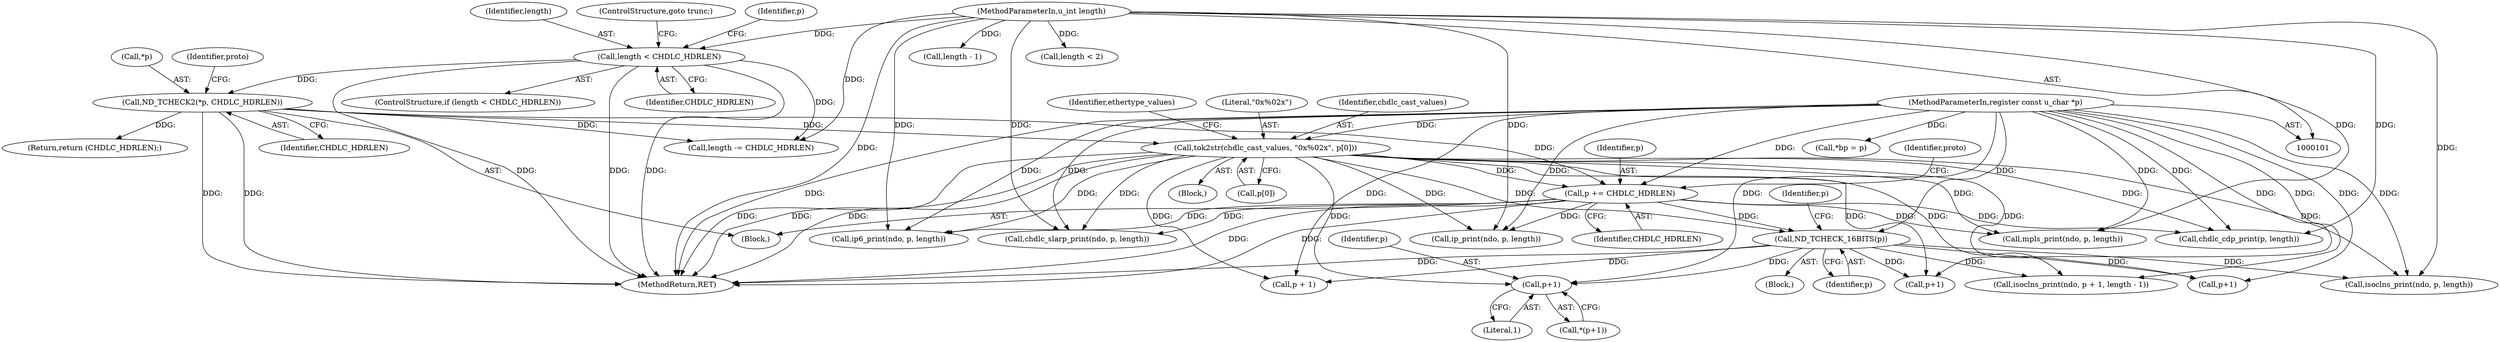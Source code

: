 digraph "0_tcpdump_1dcd10aceabbc03bf571ea32b892c522cbe923de_0@pointer" {
"1000210" [label="(Call,p+1)"];
"1000138" [label="(Call,tok2str(chdlc_cast_values, \"0x%02x\", p[0]))"];
"1000116" [label="(Call,ND_TCHECK2(*p, CHDLC_HDRLEN))"];
"1000112" [label="(Call,length < CHDLC_HDRLEN)"];
"1000104" [label="(MethodParameterIn,u_int length)"];
"1000103" [label="(MethodParameterIn,register const u_char *p)"];
"1000197" [label="(Call,ND_TCHECK_16BITS(p))"];
"1000155" [label="(Call,p += CHDLC_HDRLEN)"];
"1000222" [label="(Call,p + 1)"];
"1000210" [label="(Call,p+1)"];
"1000212" [label="(Literal,1)"];
"1000117" [label="(Call,*p)"];
"1000146" [label="(Identifier,ethertype_values)"];
"1000121" [label="(Identifier,proto)"];
"1000203" [label="(Call,p+1)"];
"1000137" [label="(Block,)"];
"1000211" [label="(Identifier,p)"];
"1000162" [label="(Call,ip_print(ndo, p, length))"];
"1000220" [label="(Call,isoclns_print(ndo, p + 1, length - 1))"];
"1000111" [label="(ControlStructure,if (length < CHDLC_HDRLEN))"];
"1000140" [label="(Literal,\"0x%02x\")"];
"1000168" [label="(Call,ip6_print(ndo, p, length))"];
"1000155" [label="(Call,p += CHDLC_HDRLEN)"];
"1000112" [label="(Call,length < CHDLC_HDRLEN)"];
"1000105" [label="(Block,)"];
"1000108" [label="(Call,*bp = p)"];
"1000113" [label="(Identifier,length)"];
"1000229" [label="(Call,isoclns_print(ndo, p, length))"];
"1000160" [label="(Block,)"];
"1000216" [label="(Call,p+1)"];
"1000115" [label="(ControlStructure,goto trunc;)"];
"1000139" [label="(Identifier,chdlc_cast_values)"];
"1000114" [label="(Identifier,CHDLC_HDRLEN)"];
"1000118" [label="(Identifier,p)"];
"1000119" [label="(Identifier,CHDLC_HDRLEN)"];
"1000209" [label="(Call,*(p+1))"];
"1000103" [label="(MethodParameterIn,register const u_char *p)"];
"1000204" [label="(Identifier,p)"];
"1000159" [label="(Identifier,proto)"];
"1000174" [label="(Call,chdlc_slarp_print(ndo, p, length))"];
"1000116" [label="(Call,ND_TCHECK2(*p, CHDLC_HDRLEN))"];
"1000157" [label="(Identifier,CHDLC_HDRLEN)"];
"1000186" [label="(Call,mpls_print(ndo, p, length))"];
"1000225" [label="(Call,length - 1)"];
"1000247" [label="(Return,return (CHDLC_HDRLEN);)"];
"1000180" [label="(Call,chdlc_cdp_print(p, length))"];
"1000141" [label="(Call,p[0])"];
"1000152" [label="(Call,length -= CHDLC_HDRLEN)"];
"1000104" [label="(MethodParameterIn,u_int length)"];
"1000260" [label="(MethodReturn,RET)"];
"1000198" [label="(Identifier,p)"];
"1000156" [label="(Identifier,p)"];
"1000138" [label="(Call,tok2str(chdlc_cast_values, \"0x%02x\", p[0]))"];
"1000197" [label="(Call,ND_TCHECK_16BITS(p))"];
"1000193" [label="(Call,length < 2)"];
"1000210" -> "1000209"  [label="AST: "];
"1000210" -> "1000212"  [label="CFG: "];
"1000211" -> "1000210"  [label="AST: "];
"1000212" -> "1000210"  [label="AST: "];
"1000209" -> "1000210"  [label="CFG: "];
"1000138" -> "1000210"  [label="DDG: "];
"1000103" -> "1000210"  [label="DDG: "];
"1000197" -> "1000210"  [label="DDG: "];
"1000138" -> "1000137"  [label="AST: "];
"1000138" -> "1000141"  [label="CFG: "];
"1000139" -> "1000138"  [label="AST: "];
"1000140" -> "1000138"  [label="AST: "];
"1000141" -> "1000138"  [label="AST: "];
"1000146" -> "1000138"  [label="CFG: "];
"1000138" -> "1000260"  [label="DDG: "];
"1000138" -> "1000260"  [label="DDG: "];
"1000138" -> "1000260"  [label="DDG: "];
"1000116" -> "1000138"  [label="DDG: "];
"1000103" -> "1000138"  [label="DDG: "];
"1000138" -> "1000155"  [label="DDG: "];
"1000138" -> "1000162"  [label="DDG: "];
"1000138" -> "1000168"  [label="DDG: "];
"1000138" -> "1000174"  [label="DDG: "];
"1000138" -> "1000180"  [label="DDG: "];
"1000138" -> "1000186"  [label="DDG: "];
"1000138" -> "1000197"  [label="DDG: "];
"1000138" -> "1000203"  [label="DDG: "];
"1000138" -> "1000216"  [label="DDG: "];
"1000138" -> "1000220"  [label="DDG: "];
"1000138" -> "1000222"  [label="DDG: "];
"1000138" -> "1000229"  [label="DDG: "];
"1000116" -> "1000105"  [label="AST: "];
"1000116" -> "1000119"  [label="CFG: "];
"1000117" -> "1000116"  [label="AST: "];
"1000119" -> "1000116"  [label="AST: "];
"1000121" -> "1000116"  [label="CFG: "];
"1000116" -> "1000260"  [label="DDG: "];
"1000116" -> "1000260"  [label="DDG: "];
"1000112" -> "1000116"  [label="DDG: "];
"1000116" -> "1000152"  [label="DDG: "];
"1000116" -> "1000155"  [label="DDG: "];
"1000116" -> "1000247"  [label="DDG: "];
"1000112" -> "1000111"  [label="AST: "];
"1000112" -> "1000114"  [label="CFG: "];
"1000113" -> "1000112"  [label="AST: "];
"1000114" -> "1000112"  [label="AST: "];
"1000115" -> "1000112"  [label="CFG: "];
"1000118" -> "1000112"  [label="CFG: "];
"1000112" -> "1000260"  [label="DDG: "];
"1000112" -> "1000260"  [label="DDG: "];
"1000112" -> "1000260"  [label="DDG: "];
"1000104" -> "1000112"  [label="DDG: "];
"1000112" -> "1000152"  [label="DDG: "];
"1000104" -> "1000101"  [label="AST: "];
"1000104" -> "1000260"  [label="DDG: "];
"1000104" -> "1000152"  [label="DDG: "];
"1000104" -> "1000162"  [label="DDG: "];
"1000104" -> "1000168"  [label="DDG: "];
"1000104" -> "1000174"  [label="DDG: "];
"1000104" -> "1000180"  [label="DDG: "];
"1000104" -> "1000186"  [label="DDG: "];
"1000104" -> "1000193"  [label="DDG: "];
"1000104" -> "1000225"  [label="DDG: "];
"1000104" -> "1000229"  [label="DDG: "];
"1000103" -> "1000101"  [label="AST: "];
"1000103" -> "1000260"  [label="DDG: "];
"1000103" -> "1000108"  [label="DDG: "];
"1000103" -> "1000155"  [label="DDG: "];
"1000103" -> "1000162"  [label="DDG: "];
"1000103" -> "1000168"  [label="DDG: "];
"1000103" -> "1000174"  [label="DDG: "];
"1000103" -> "1000180"  [label="DDG: "];
"1000103" -> "1000186"  [label="DDG: "];
"1000103" -> "1000197"  [label="DDG: "];
"1000103" -> "1000203"  [label="DDG: "];
"1000103" -> "1000216"  [label="DDG: "];
"1000103" -> "1000220"  [label="DDG: "];
"1000103" -> "1000222"  [label="DDG: "];
"1000103" -> "1000229"  [label="DDG: "];
"1000197" -> "1000160"  [label="AST: "];
"1000197" -> "1000198"  [label="CFG: "];
"1000198" -> "1000197"  [label="AST: "];
"1000204" -> "1000197"  [label="CFG: "];
"1000197" -> "1000260"  [label="DDG: "];
"1000155" -> "1000197"  [label="DDG: "];
"1000197" -> "1000203"  [label="DDG: "];
"1000197" -> "1000216"  [label="DDG: "];
"1000197" -> "1000220"  [label="DDG: "];
"1000197" -> "1000222"  [label="DDG: "];
"1000197" -> "1000229"  [label="DDG: "];
"1000155" -> "1000105"  [label="AST: "];
"1000155" -> "1000157"  [label="CFG: "];
"1000156" -> "1000155"  [label="AST: "];
"1000157" -> "1000155"  [label="AST: "];
"1000159" -> "1000155"  [label="CFG: "];
"1000155" -> "1000260"  [label="DDG: "];
"1000155" -> "1000260"  [label="DDG: "];
"1000155" -> "1000162"  [label="DDG: "];
"1000155" -> "1000168"  [label="DDG: "];
"1000155" -> "1000174"  [label="DDG: "];
"1000155" -> "1000180"  [label="DDG: "];
"1000155" -> "1000186"  [label="DDG: "];
}
